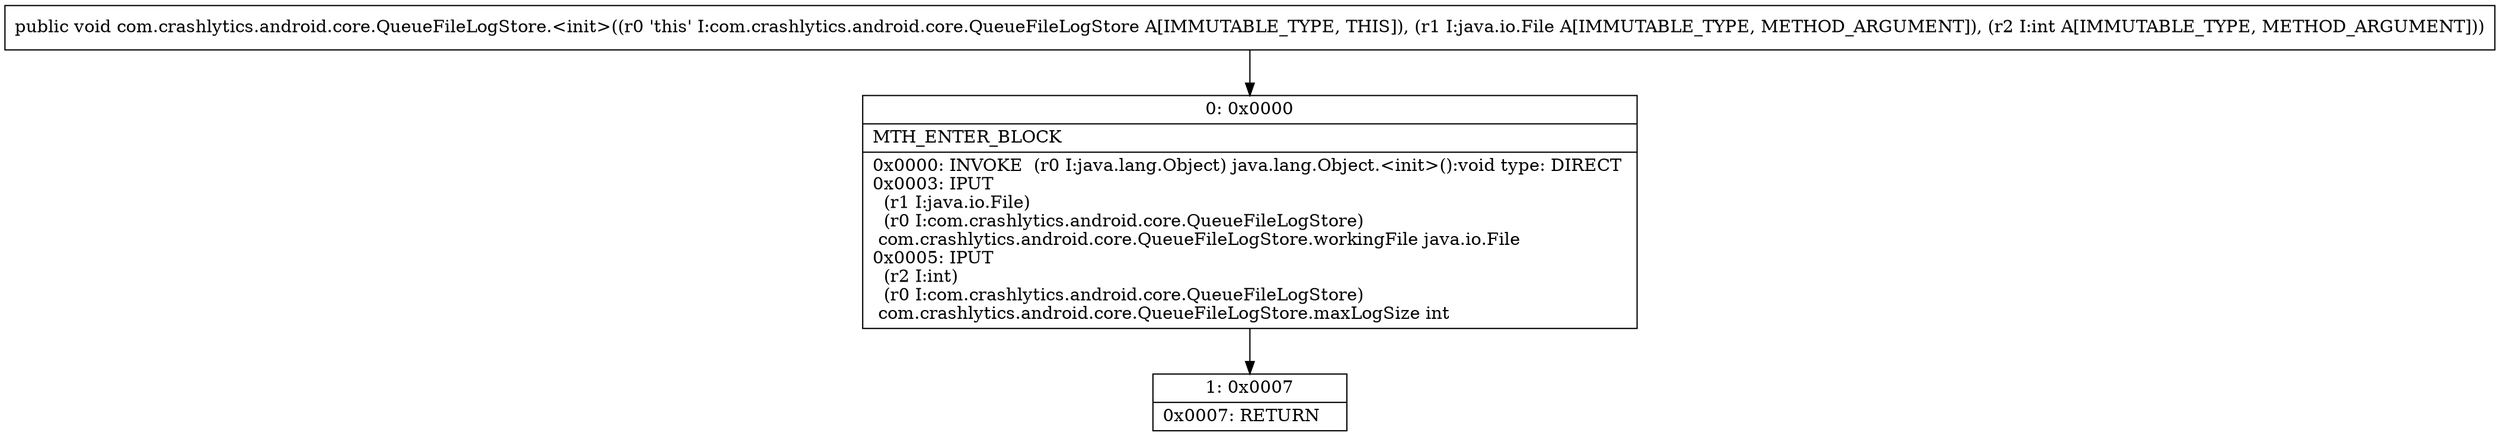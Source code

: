 digraph "CFG forcom.crashlytics.android.core.QueueFileLogStore.\<init\>(Ljava\/io\/File;I)V" {
Node_0 [shape=record,label="{0\:\ 0x0000|MTH_ENTER_BLOCK\l|0x0000: INVOKE  (r0 I:java.lang.Object) java.lang.Object.\<init\>():void type: DIRECT \l0x0003: IPUT  \l  (r1 I:java.io.File)\l  (r0 I:com.crashlytics.android.core.QueueFileLogStore)\l com.crashlytics.android.core.QueueFileLogStore.workingFile java.io.File \l0x0005: IPUT  \l  (r2 I:int)\l  (r0 I:com.crashlytics.android.core.QueueFileLogStore)\l com.crashlytics.android.core.QueueFileLogStore.maxLogSize int \l}"];
Node_1 [shape=record,label="{1\:\ 0x0007|0x0007: RETURN   \l}"];
MethodNode[shape=record,label="{public void com.crashlytics.android.core.QueueFileLogStore.\<init\>((r0 'this' I:com.crashlytics.android.core.QueueFileLogStore A[IMMUTABLE_TYPE, THIS]), (r1 I:java.io.File A[IMMUTABLE_TYPE, METHOD_ARGUMENT]), (r2 I:int A[IMMUTABLE_TYPE, METHOD_ARGUMENT])) }"];
MethodNode -> Node_0;
Node_0 -> Node_1;
}

